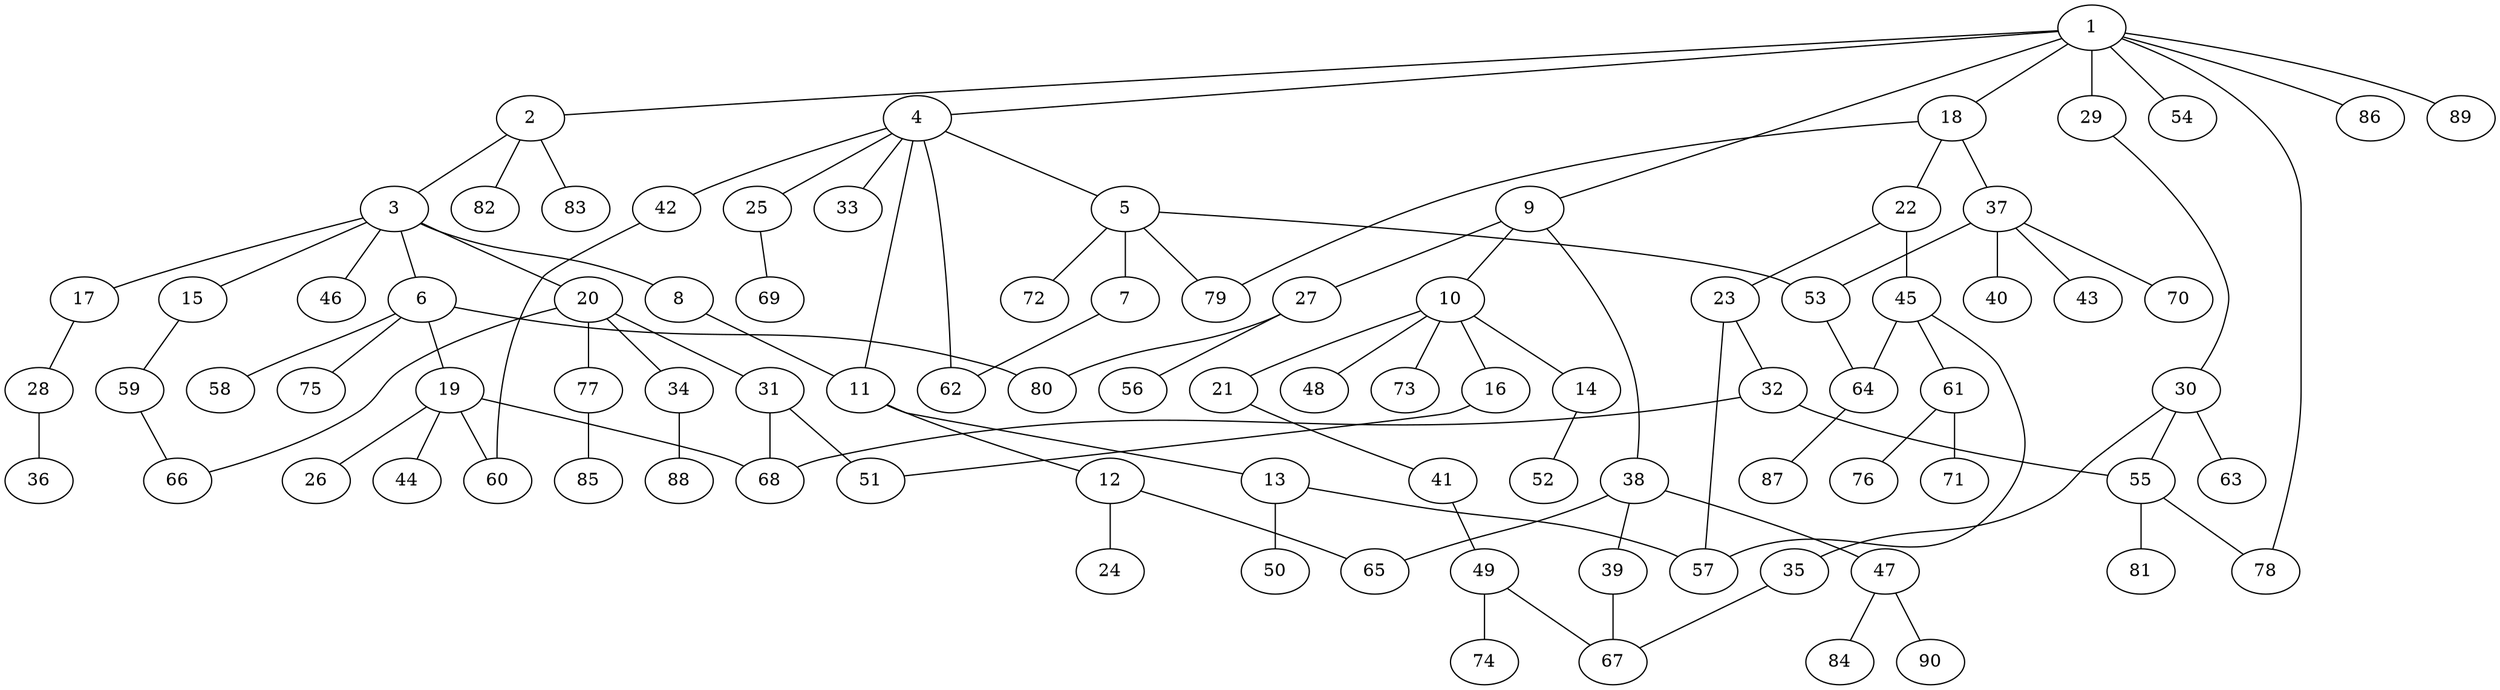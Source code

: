graph graphname {1--2
1--4
1--9
1--18
1--29
1--54
1--78
1--86
1--89
2--3
2--82
2--83
3--6
3--8
3--15
3--17
3--20
3--46
4--5
4--11
4--25
4--33
4--42
4--62
5--7
5--53
5--72
5--79
6--19
6--58
6--75
6--80
7--62
8--11
9--10
9--27
9--38
10--14
10--16
10--21
10--48
10--73
11--12
11--13
12--24
12--65
13--50
13--57
14--52
15--59
16--51
17--28
18--22
18--37
18--79
19--26
19--44
19--60
19--68
20--31
20--34
20--66
20--77
21--41
22--23
22--45
23--32
23--57
25--69
27--56
27--80
28--36
29--30
30--35
30--55
30--63
31--51
31--68
32--55
32--68
34--88
35--67
37--40
37--43
37--53
37--70
38--39
38--47
38--65
39--67
41--49
42--60
45--57
45--61
45--64
47--84
47--90
49--67
49--74
53--64
55--78
55--81
59--66
61--71
61--76
64--87
77--85
}